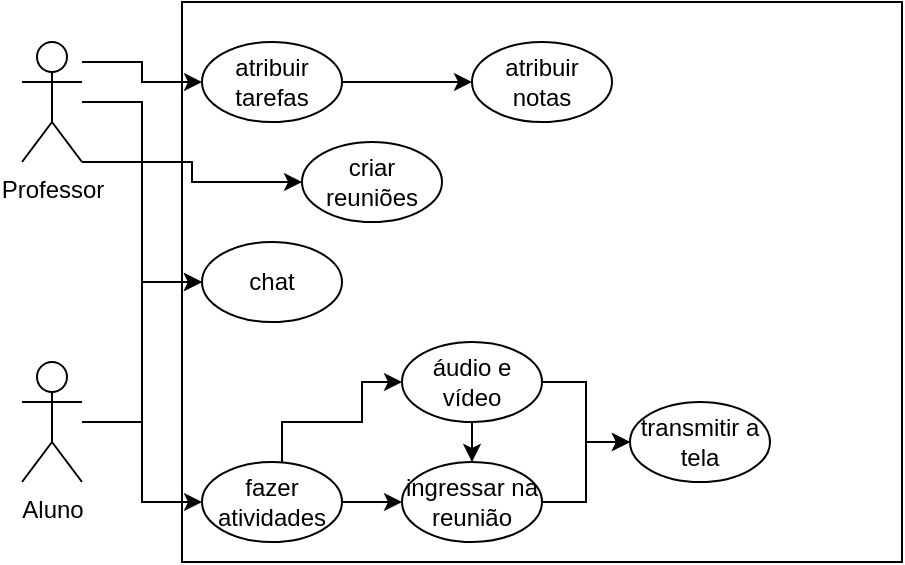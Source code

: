 <mxfile version="17.2.1" type="github"><diagram id="EgsmkQUCUT3YDojidGu6" name="Page-1"><mxGraphModel dx="813" dy="403" grid="1" gridSize="10" guides="1" tooltips="1" connect="1" arrows="1" fold="1" page="1" pageScale="1" pageWidth="827" pageHeight="1169" math="0" shadow="0"><root><mxCell id="0"/><mxCell id="1" parent="0"/><mxCell id="KeRFlwXtjw-Yr2PMIO5i-15" value="" style="rounded=0;whiteSpace=wrap;html=1;" vertex="1" parent="1"><mxGeometry x="120" y="240" width="360" height="280" as="geometry"/></mxCell><mxCell id="KeRFlwXtjw-Yr2PMIO5i-18" value="" style="edgeStyle=orthogonalEdgeStyle;rounded=0;orthogonalLoop=1;jettySize=auto;html=1;" edge="1" parent="1" source="KeRFlwXtjw-Yr2PMIO5i-7" target="KeRFlwXtjw-Yr2PMIO5i-16"><mxGeometry relative="1" as="geometry"><Array as="points"><mxPoint x="100" y="450"/><mxPoint x="100" y="490"/></Array></mxGeometry></mxCell><mxCell id="KeRFlwXtjw-Yr2PMIO5i-25" style="edgeStyle=orthogonalEdgeStyle;rounded=0;orthogonalLoop=1;jettySize=auto;html=1;entryX=0;entryY=0.5;entryDx=0;entryDy=0;" edge="1" parent="1" source="KeRFlwXtjw-Yr2PMIO5i-7" target="KeRFlwXtjw-Yr2PMIO5i-17"><mxGeometry relative="1" as="geometry"/></mxCell><mxCell id="KeRFlwXtjw-Yr2PMIO5i-7" value="Aluno" style="shape=umlActor;verticalLabelPosition=bottom;verticalAlign=top;html=1;outlineConnect=0;" vertex="1" parent="1"><mxGeometry x="40" y="420" width="30" height="60" as="geometry"/></mxCell><mxCell id="KeRFlwXtjw-Yr2PMIO5i-19" value="" style="edgeStyle=orthogonalEdgeStyle;rounded=0;orthogonalLoop=1;jettySize=auto;html=1;entryX=0;entryY=0.5;entryDx=0;entryDy=0;" edge="1" parent="1" source="KeRFlwXtjw-Yr2PMIO5i-8" target="KeRFlwXtjw-Yr2PMIO5i-17"><mxGeometry relative="1" as="geometry"/></mxCell><mxCell id="KeRFlwXtjw-Yr2PMIO5i-35" style="edgeStyle=orthogonalEdgeStyle;rounded=0;orthogonalLoop=1;jettySize=auto;html=1;entryX=0;entryY=0.5;entryDx=0;entryDy=0;" edge="1" parent="1" source="KeRFlwXtjw-Yr2PMIO5i-8" target="KeRFlwXtjw-Yr2PMIO5i-32"><mxGeometry relative="1" as="geometry"><Array as="points"><mxPoint x="100" y="270"/><mxPoint x="100" y="280"/></Array></mxGeometry></mxCell><mxCell id="KeRFlwXtjw-Yr2PMIO5i-36" style="edgeStyle=orthogonalEdgeStyle;rounded=0;orthogonalLoop=1;jettySize=auto;html=1;entryX=0;entryY=0.5;entryDx=0;entryDy=0;" edge="1" parent="1" source="KeRFlwXtjw-Yr2PMIO5i-8" target="KeRFlwXtjw-Yr2PMIO5i-34"><mxGeometry relative="1" as="geometry"><Array as="points"><mxPoint x="125" y="320"/><mxPoint x="125" y="330"/></Array></mxGeometry></mxCell><mxCell id="KeRFlwXtjw-Yr2PMIO5i-8" value="Professor" style="shape=umlActor;verticalLabelPosition=bottom;verticalAlign=top;html=1;outlineConnect=0;" vertex="1" parent="1"><mxGeometry x="40" y="260" width="30" height="60" as="geometry"/></mxCell><mxCell id="KeRFlwXtjw-Yr2PMIO5i-26" value="" style="edgeStyle=orthogonalEdgeStyle;rounded=0;orthogonalLoop=1;jettySize=auto;html=1;" edge="1" parent="1" source="KeRFlwXtjw-Yr2PMIO5i-16" target="KeRFlwXtjw-Yr2PMIO5i-22"><mxGeometry relative="1" as="geometry"/></mxCell><mxCell id="KeRFlwXtjw-Yr2PMIO5i-27" style="edgeStyle=orthogonalEdgeStyle;rounded=0;orthogonalLoop=1;jettySize=auto;html=1;entryX=0;entryY=0.5;entryDx=0;entryDy=0;" edge="1" parent="1" source="KeRFlwXtjw-Yr2PMIO5i-16" target="KeRFlwXtjw-Yr2PMIO5i-21"><mxGeometry relative="1" as="geometry"><Array as="points"><mxPoint x="170" y="450"/><mxPoint x="210" y="450"/><mxPoint x="210" y="430"/></Array></mxGeometry></mxCell><mxCell id="KeRFlwXtjw-Yr2PMIO5i-16" value="fazer atividades" style="ellipse;whiteSpace=wrap;html=1;" vertex="1" parent="1"><mxGeometry x="130" y="470" width="70" height="40" as="geometry"/></mxCell><mxCell id="KeRFlwXtjw-Yr2PMIO5i-17" value="chat" style="ellipse;whiteSpace=wrap;html=1;" vertex="1" parent="1"><mxGeometry x="130" y="360" width="70" height="40" as="geometry"/></mxCell><mxCell id="KeRFlwXtjw-Yr2PMIO5i-28" value="" style="edgeStyle=orthogonalEdgeStyle;rounded=0;orthogonalLoop=1;jettySize=auto;html=1;" edge="1" parent="1" source="KeRFlwXtjw-Yr2PMIO5i-21" target="KeRFlwXtjw-Yr2PMIO5i-22"><mxGeometry relative="1" as="geometry"/></mxCell><mxCell id="KeRFlwXtjw-Yr2PMIO5i-31" value="" style="edgeStyle=orthogonalEdgeStyle;rounded=0;orthogonalLoop=1;jettySize=auto;html=1;" edge="1" parent="1" source="KeRFlwXtjw-Yr2PMIO5i-21" target="KeRFlwXtjw-Yr2PMIO5i-29"><mxGeometry relative="1" as="geometry"/></mxCell><mxCell id="KeRFlwXtjw-Yr2PMIO5i-21" value="áudio e vídeo" style="ellipse;whiteSpace=wrap;html=1;" vertex="1" parent="1"><mxGeometry x="230" y="410" width="70" height="40" as="geometry"/></mxCell><mxCell id="KeRFlwXtjw-Yr2PMIO5i-30" value="" style="edgeStyle=orthogonalEdgeStyle;rounded=0;orthogonalLoop=1;jettySize=auto;html=1;" edge="1" parent="1" source="KeRFlwXtjw-Yr2PMIO5i-22" target="KeRFlwXtjw-Yr2PMIO5i-29"><mxGeometry relative="1" as="geometry"/></mxCell><mxCell id="KeRFlwXtjw-Yr2PMIO5i-22" value="ingressar na reunião" style="ellipse;whiteSpace=wrap;html=1;" vertex="1" parent="1"><mxGeometry x="230" y="470" width="70" height="40" as="geometry"/></mxCell><mxCell id="KeRFlwXtjw-Yr2PMIO5i-29" value="transmitir a tela" style="ellipse;whiteSpace=wrap;html=1;" vertex="1" parent="1"><mxGeometry x="344" y="440" width="70" height="40" as="geometry"/></mxCell><mxCell id="KeRFlwXtjw-Yr2PMIO5i-38" style="edgeStyle=orthogonalEdgeStyle;rounded=0;orthogonalLoop=1;jettySize=auto;html=1;" edge="1" parent="1" source="KeRFlwXtjw-Yr2PMIO5i-32" target="KeRFlwXtjw-Yr2PMIO5i-33"><mxGeometry relative="1" as="geometry"/></mxCell><mxCell id="KeRFlwXtjw-Yr2PMIO5i-32" value="atribuir tarefas" style="ellipse;whiteSpace=wrap;html=1;" vertex="1" parent="1"><mxGeometry x="130" y="260" width="70" height="40" as="geometry"/></mxCell><mxCell id="KeRFlwXtjw-Yr2PMIO5i-33" value="atribuir notas" style="ellipse;whiteSpace=wrap;html=1;" vertex="1" parent="1"><mxGeometry x="265" y="260" width="70" height="40" as="geometry"/></mxCell><mxCell id="KeRFlwXtjw-Yr2PMIO5i-34" value="criar reuniões" style="ellipse;whiteSpace=wrap;html=1;" vertex="1" parent="1"><mxGeometry x="180" y="310" width="70" height="40" as="geometry"/></mxCell></root></mxGraphModel></diagram></mxfile>